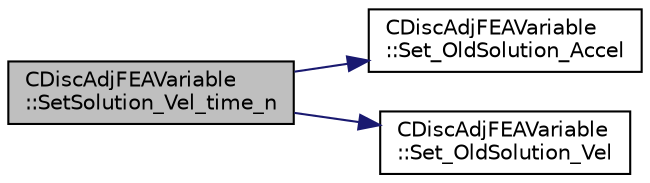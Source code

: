digraph "CDiscAdjFEAVariable::SetSolution_Vel_time_n"
{
  edge [fontname="Helvetica",fontsize="10",labelfontname="Helvetica",labelfontsize="10"];
  node [fontname="Helvetica",fontsize="10",shape=record];
  rankdir="LR";
  Node118 [label="CDiscAdjFEAVariable\l::SetSolution_Vel_time_n",height=0.2,width=0.4,color="black", fillcolor="grey75", style="filled", fontcolor="black"];
  Node118 -> Node119 [color="midnightblue",fontsize="10",style="solid",fontname="Helvetica"];
  Node119 [label="CDiscAdjFEAVariable\l::Set_OldSolution_Accel",height=0.2,width=0.4,color="black", fillcolor="white", style="filled",URL="$class_c_disc_adj_f_e_a_variable.html#aa88decfc44d170a6491ddd3bc2b28d2e",tooltip="Set the value of the old acceleration (Structural Analysis - adjoint). "];
  Node118 -> Node120 [color="midnightblue",fontsize="10",style="solid",fontname="Helvetica"];
  Node120 [label="CDiscAdjFEAVariable\l::Set_OldSolution_Vel",height=0.2,width=0.4,color="black", fillcolor="white", style="filled",URL="$class_c_disc_adj_f_e_a_variable.html#ae7c2cf506b59c3f3756f626f44f43c5e",tooltip="Set the value of the old velocity (Structural Analysis - adjoint). "];
}
